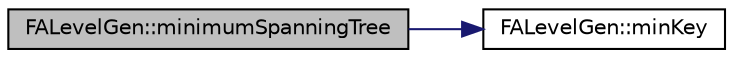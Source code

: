 digraph G
{
  edge [fontname="Helvetica",fontsize="10",labelfontname="Helvetica",labelfontsize="10"];
  node [fontname="Helvetica",fontsize="10",shape=record];
  rankdir="LR";
  Node1 [label="FALevelGen::minimumSpanningTree",height=0.2,width=0.4,color="black", fillcolor="grey75", style="filled" fontcolor="black"];
  Node1 -> Node2 [color="midnightblue",fontsize="10",style="solid",fontname="Helvetica"];
  Node2 [label="FALevelGen::minKey",height=0.2,width=0.4,color="black", fillcolor="white", style="filled",URL="$namespace_f_a_level_gen.html#aae67843d327b2eb402d25e6ba3d4c206"];
}

